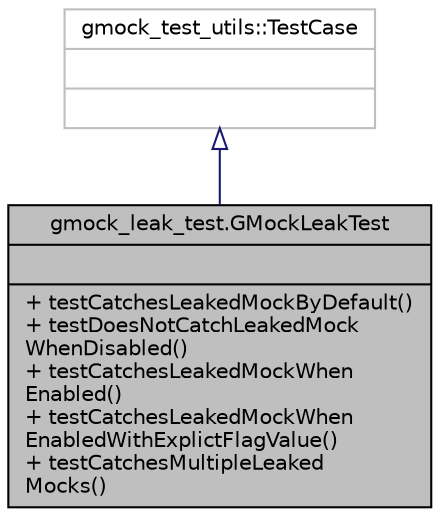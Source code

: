 digraph "gmock_leak_test.GMockLeakTest"
{
 // LATEX_PDF_SIZE
  bgcolor="transparent";
  edge [fontname="Helvetica",fontsize="10",labelfontname="Helvetica",labelfontsize="10"];
  node [fontname="Helvetica",fontsize="10",shape=record];
  Node1 [label="{gmock_leak_test.GMockLeakTest\n||+ testCatchesLeakedMockByDefault()\l+ testDoesNotCatchLeakedMock\lWhenDisabled()\l+ testCatchesLeakedMockWhen\lEnabled()\l+ testCatchesLeakedMockWhen\lEnabledWithExplictFlagValue()\l+ testCatchesMultipleLeaked\lMocks()\l}",height=0.2,width=0.4,color="black", fillcolor="grey75", style="filled", fontcolor="black",tooltip=" "];
  Node2 -> Node1 [dir="back",color="midnightblue",fontsize="10",style="solid",arrowtail="onormal",fontname="Helvetica"];
  Node2 [label="{gmock_test_utils::TestCase\n||}",height=0.2,width=0.4,color="grey75",tooltip=" "];
}
